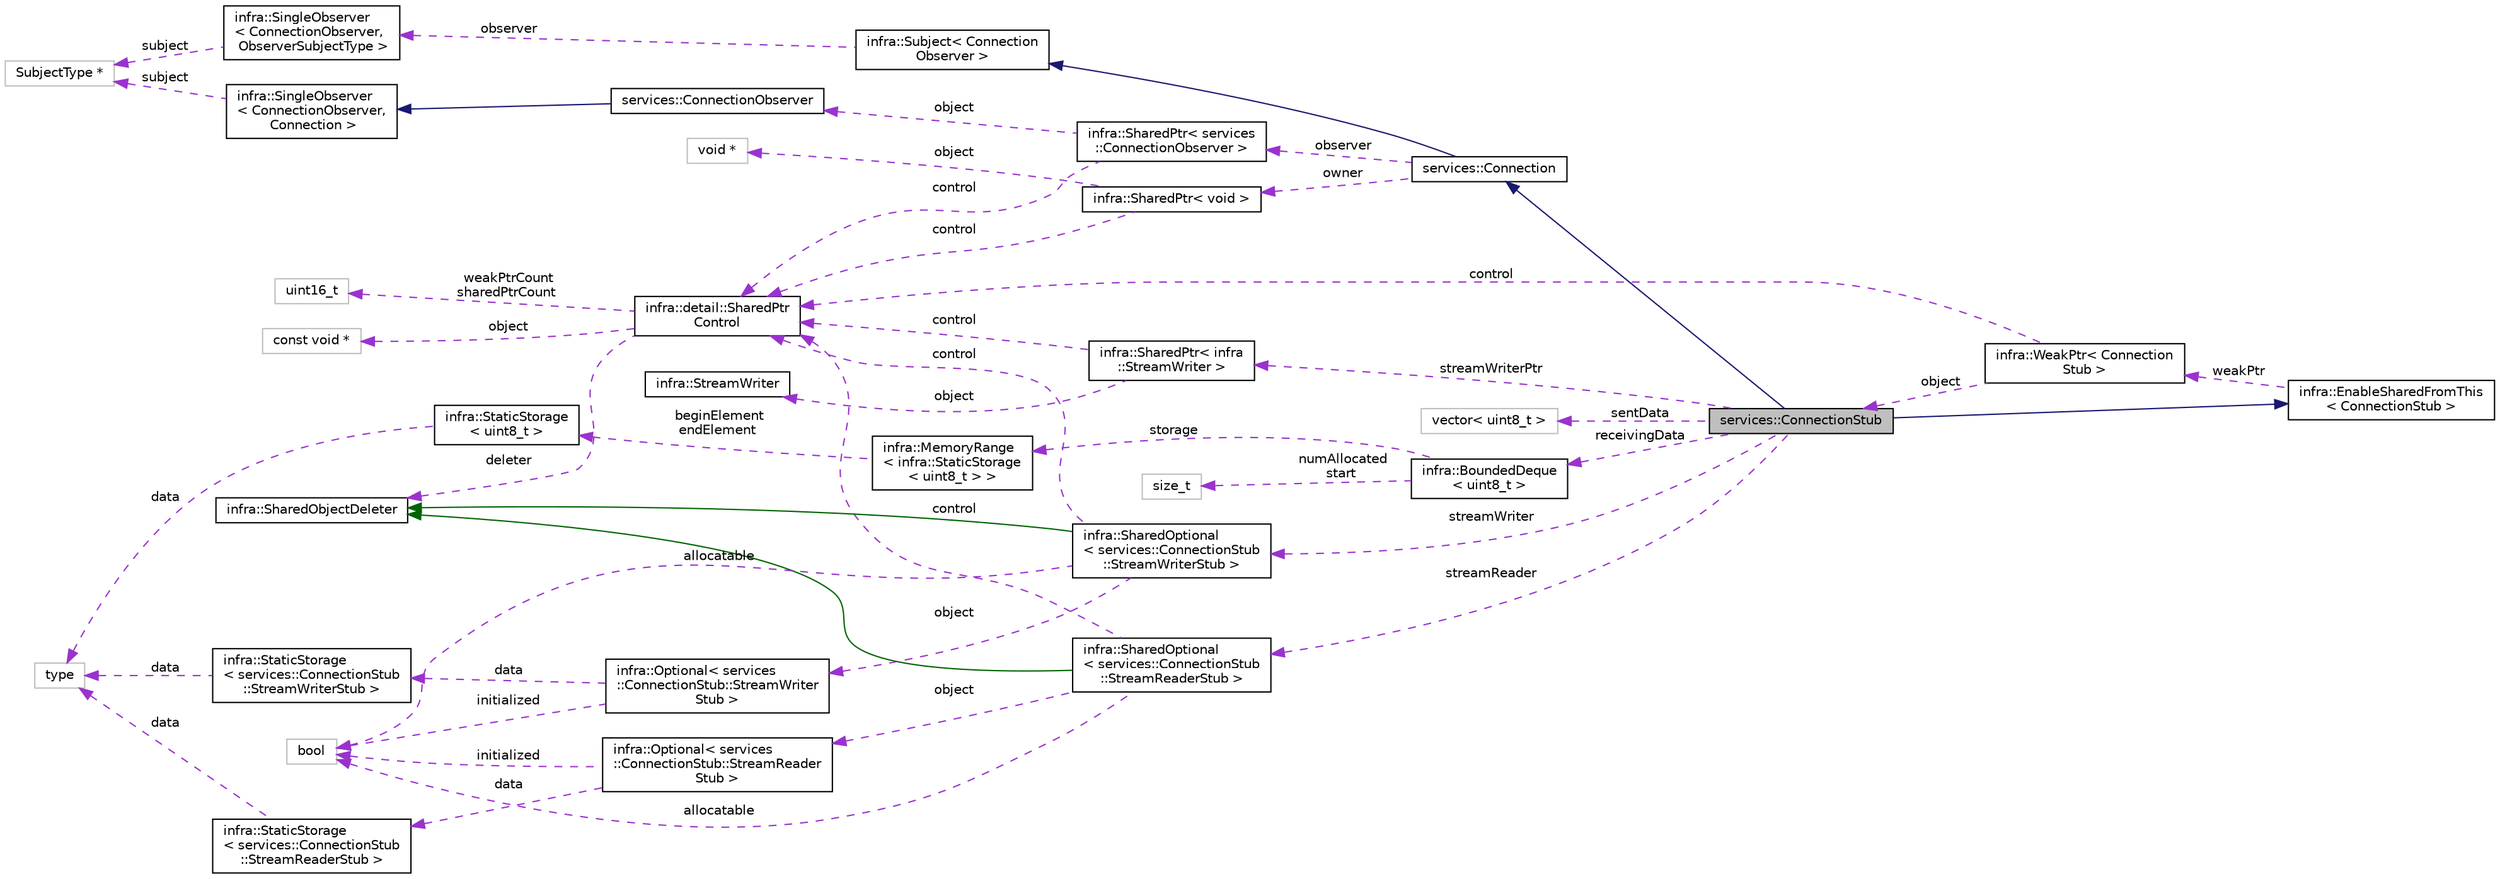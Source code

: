 digraph "services::ConnectionStub"
{
 // INTERACTIVE_SVG=YES
  edge [fontname="Helvetica",fontsize="10",labelfontname="Helvetica",labelfontsize="10"];
  node [fontname="Helvetica",fontsize="10",shape=record];
  rankdir="LR";
  Node5 [label="services::ConnectionStub",height=0.2,width=0.4,color="black", fillcolor="grey75", style="filled", fontcolor="black"];
  Node6 -> Node5 [dir="back",color="midnightblue",fontsize="10",style="solid",fontname="Helvetica"];
  Node6 [label="services::Connection",height=0.2,width=0.4,color="black", fillcolor="white", style="filled",URL="$d0/dde/classservices_1_1_connection.html"];
  Node7 -> Node6 [dir="back",color="midnightblue",fontsize="10",style="solid",fontname="Helvetica"];
  Node7 [label="infra::Subject\< Connection\lObserver \>",height=0.2,width=0.4,color="black", fillcolor="white", style="filled",URL="$d1/db2/classinfra_1_1_subject.html"];
  Node8 -> Node7 [dir="back",color="darkorchid3",fontsize="10",style="dashed",label=" observer" ,fontname="Helvetica"];
  Node8 [label="infra::SingleObserver\l\< ConnectionObserver,\l ObserverSubjectType \>",height=0.2,width=0.4,color="black", fillcolor="white", style="filled",URL="$dc/d4c/classinfra_1_1_single_observer.html"];
  Node9 -> Node8 [dir="back",color="darkorchid3",fontsize="10",style="dashed",label=" subject" ,fontname="Helvetica"];
  Node9 [label="SubjectType *",height=0.2,width=0.4,color="grey75", fillcolor="white", style="filled"];
  Node10 -> Node6 [dir="back",color="darkorchid3",fontsize="10",style="dashed",label=" observer" ,fontname="Helvetica"];
  Node10 [label="infra::SharedPtr\< services\l::ConnectionObserver \>",height=0.2,width=0.4,color="black", fillcolor="white", style="filled",URL="$d1/d17/classinfra_1_1_shared_ptr.html"];
  Node11 -> Node10 [dir="back",color="darkorchid3",fontsize="10",style="dashed",label=" object" ,fontname="Helvetica"];
  Node11 [label="services::ConnectionObserver",height=0.2,width=0.4,color="black", fillcolor="white", style="filled",URL="$dc/de5/classservices_1_1_connection_observer.html"];
  Node12 -> Node11 [dir="back",color="midnightblue",fontsize="10",style="solid",fontname="Helvetica"];
  Node12 [label="infra::SingleObserver\l\< ConnectionObserver,\l Connection \>",height=0.2,width=0.4,color="black", fillcolor="white", style="filled",URL="$dc/d4c/classinfra_1_1_single_observer.html"];
  Node9 -> Node12 [dir="back",color="darkorchid3",fontsize="10",style="dashed",label=" subject" ,fontname="Helvetica"];
  Node13 -> Node10 [dir="back",color="darkorchid3",fontsize="10",style="dashed",label=" control" ,fontname="Helvetica"];
  Node13 [label="infra::detail::SharedPtr\lControl",height=0.2,width=0.4,color="black", fillcolor="white", style="filled",URL="$dd/d9a/classinfra_1_1detail_1_1_shared_ptr_control.html"];
  Node14 -> Node13 [dir="back",color="darkorchid3",fontsize="10",style="dashed",label=" object" ,fontname="Helvetica"];
  Node14 [label="const void *",height=0.2,width=0.4,color="grey75", fillcolor="white", style="filled"];
  Node15 -> Node13 [dir="back",color="darkorchid3",fontsize="10",style="dashed",label=" weakPtrCount\nsharedPtrCount" ,fontname="Helvetica"];
  Node15 [label="uint16_t",height=0.2,width=0.4,color="grey75", fillcolor="white", style="filled"];
  Node16 -> Node13 [dir="back",color="darkorchid3",fontsize="10",style="dashed",label=" deleter" ,fontname="Helvetica"];
  Node16 [label="infra::SharedObjectDeleter",height=0.2,width=0.4,color="black", fillcolor="white", style="filled",URL="$da/dcd/classinfra_1_1_shared_object_deleter.html"];
  Node17 -> Node6 [dir="back",color="darkorchid3",fontsize="10",style="dashed",label=" owner" ,fontname="Helvetica"];
  Node17 [label="infra::SharedPtr\< void \>",height=0.2,width=0.4,color="black", fillcolor="white", style="filled",URL="$d1/d17/classinfra_1_1_shared_ptr.html"];
  Node13 -> Node17 [dir="back",color="darkorchid3",fontsize="10",style="dashed",label=" control" ,fontname="Helvetica"];
  Node18 -> Node17 [dir="back",color="darkorchid3",fontsize="10",style="dashed",label=" object" ,fontname="Helvetica"];
  Node18 [label="void *",height=0.2,width=0.4,color="grey75", fillcolor="white", style="filled"];
  Node19 -> Node5 [dir="back",color="midnightblue",fontsize="10",style="solid",fontname="Helvetica"];
  Node19 [label="infra::EnableSharedFromThis\l\< ConnectionStub \>",height=0.2,width=0.4,color="black", fillcolor="white", style="filled",URL="$dd/df1/classinfra_1_1_enable_shared_from_this.html"];
  Node20 -> Node19 [dir="back",color="darkorchid3",fontsize="10",style="dashed",label=" weakPtr" ,fontname="Helvetica"];
  Node20 [label="infra::WeakPtr\< Connection\lStub \>",height=0.2,width=0.4,color="black", fillcolor="white", style="filled",URL="$d3/daa/classinfra_1_1_weak_ptr.html"];
  Node5 -> Node20 [dir="back",color="darkorchid3",fontsize="10",style="dashed",label=" object" ,fontname="Helvetica"];
  Node13 -> Node20 [dir="back",color="darkorchid3",fontsize="10",style="dashed",label=" control" ,fontname="Helvetica"];
  Node21 -> Node5 [dir="back",color="darkorchid3",fontsize="10",style="dashed",label=" streamReader" ,fontname="Helvetica"];
  Node21 [label="infra::SharedOptional\l\< services::ConnectionStub\l::StreamReaderStub \>",height=0.2,width=0.4,color="black", fillcolor="white", style="filled",URL="$d1/d7f/classinfra_1_1_shared_optional.html"];
  Node16 -> Node21 [dir="back",color="darkgreen",fontsize="10",style="solid",fontname="Helvetica"];
  Node22 -> Node21 [dir="back",color="darkorchid3",fontsize="10",style="dashed",label=" object" ,fontname="Helvetica"];
  Node22 [label="infra::Optional\< services\l::ConnectionStub::StreamReader\lStub \>",height=0.2,width=0.4,color="black", fillcolor="white", style="filled",URL="$dc/df7/classinfra_1_1_optional.html"];
  Node23 -> Node22 [dir="back",color="darkorchid3",fontsize="10",style="dashed",label=" data" ,fontname="Helvetica"];
  Node23 [label="infra::StaticStorage\l\< services::ConnectionStub\l::StreamReaderStub \>",height=0.2,width=0.4,color="black", fillcolor="white", style="filled",URL="$d0/d8c/classinfra_1_1_static_storage.html"];
  Node24 -> Node23 [dir="back",color="darkorchid3",fontsize="10",style="dashed",label=" data" ,fontname="Helvetica"];
  Node24 [label="type",height=0.2,width=0.4,color="grey75", fillcolor="white", style="filled"];
  Node25 -> Node22 [dir="back",color="darkorchid3",fontsize="10",style="dashed",label=" initialized" ,fontname="Helvetica"];
  Node25 [label="bool",height=0.2,width=0.4,color="grey75", fillcolor="white", style="filled"];
  Node13 -> Node21 [dir="back",color="darkorchid3",fontsize="10",style="dashed",label=" control" ,fontname="Helvetica"];
  Node25 -> Node21 [dir="back",color="darkorchid3",fontsize="10",style="dashed",label=" allocatable" ,fontname="Helvetica"];
  Node26 -> Node5 [dir="back",color="darkorchid3",fontsize="10",style="dashed",label=" streamWriter" ,fontname="Helvetica"];
  Node26 [label="infra::SharedOptional\l\< services::ConnectionStub\l::StreamWriterStub \>",height=0.2,width=0.4,color="black", fillcolor="white", style="filled",URL="$d1/d7f/classinfra_1_1_shared_optional.html"];
  Node16 -> Node26 [dir="back",color="darkgreen",fontsize="10",style="solid",fontname="Helvetica"];
  Node27 -> Node26 [dir="back",color="darkorchid3",fontsize="10",style="dashed",label=" object" ,fontname="Helvetica"];
  Node27 [label="infra::Optional\< services\l::ConnectionStub::StreamWriter\lStub \>",height=0.2,width=0.4,color="black", fillcolor="white", style="filled",URL="$dc/df7/classinfra_1_1_optional.html"];
  Node25 -> Node27 [dir="back",color="darkorchid3",fontsize="10",style="dashed",label=" initialized" ,fontname="Helvetica"];
  Node28 -> Node27 [dir="back",color="darkorchid3",fontsize="10",style="dashed",label=" data" ,fontname="Helvetica"];
  Node28 [label="infra::StaticStorage\l\< services::ConnectionStub\l::StreamWriterStub \>",height=0.2,width=0.4,color="black", fillcolor="white", style="filled",URL="$d0/d8c/classinfra_1_1_static_storage.html"];
  Node24 -> Node28 [dir="back",color="darkorchid3",fontsize="10",style="dashed",label=" data" ,fontname="Helvetica"];
  Node13 -> Node26 [dir="back",color="darkorchid3",fontsize="10",style="dashed",label=" control" ,fontname="Helvetica"];
  Node25 -> Node26 [dir="back",color="darkorchid3",fontsize="10",style="dashed",label=" allocatable" ,fontname="Helvetica"];
  Node29 -> Node5 [dir="back",color="darkorchid3",fontsize="10",style="dashed",label=" sentData" ,fontname="Helvetica"];
  Node29 [label="vector\< uint8_t \>",height=0.2,width=0.4,color="grey75", fillcolor="white", style="filled"];
  Node30 -> Node5 [dir="back",color="darkorchid3",fontsize="10",style="dashed",label=" streamWriterPtr" ,fontname="Helvetica"];
  Node30 [label="infra::SharedPtr\< infra\l::StreamWriter \>",height=0.2,width=0.4,color="black", fillcolor="white", style="filled",URL="$d1/d17/classinfra_1_1_shared_ptr.html"];
  Node13 -> Node30 [dir="back",color="darkorchid3",fontsize="10",style="dashed",label=" control" ,fontname="Helvetica"];
  Node31 -> Node30 [dir="back",color="darkorchid3",fontsize="10",style="dashed",label=" object" ,fontname="Helvetica"];
  Node31 [label="infra::StreamWriter",height=0.2,width=0.4,color="black", fillcolor="white", style="filled",URL="$de/dba/classinfra_1_1_stream_writer.html"];
  Node32 -> Node5 [dir="back",color="darkorchid3",fontsize="10",style="dashed",label=" receivingData" ,fontname="Helvetica"];
  Node32 [label="infra::BoundedDeque\l\< uint8_t \>",height=0.2,width=0.4,color="black", fillcolor="white", style="filled",URL="$d5/db7/classinfra_1_1_bounded_deque.html"];
  Node33 -> Node32 [dir="back",color="darkorchid3",fontsize="10",style="dashed",label=" storage" ,fontname="Helvetica"];
  Node33 [label="infra::MemoryRange\l\< infra::StaticStorage\l\< uint8_t \> \>",height=0.2,width=0.4,color="black", fillcolor="white", style="filled",URL="$d0/d6d/classinfra_1_1_memory_range.html"];
  Node34 -> Node33 [dir="back",color="darkorchid3",fontsize="10",style="dashed",label=" beginElement\nendElement" ,fontname="Helvetica"];
  Node34 [label="infra::StaticStorage\l\< uint8_t \>",height=0.2,width=0.4,color="black", fillcolor="white", style="filled",URL="$d0/d8c/classinfra_1_1_static_storage.html"];
  Node24 -> Node34 [dir="back",color="darkorchid3",fontsize="10",style="dashed",label=" data" ,fontname="Helvetica"];
  Node35 -> Node32 [dir="back",color="darkorchid3",fontsize="10",style="dashed",label=" numAllocated\nstart" ,fontname="Helvetica"];
  Node35 [label="size_t",height=0.2,width=0.4,color="grey75", fillcolor="white", style="filled"];
}
